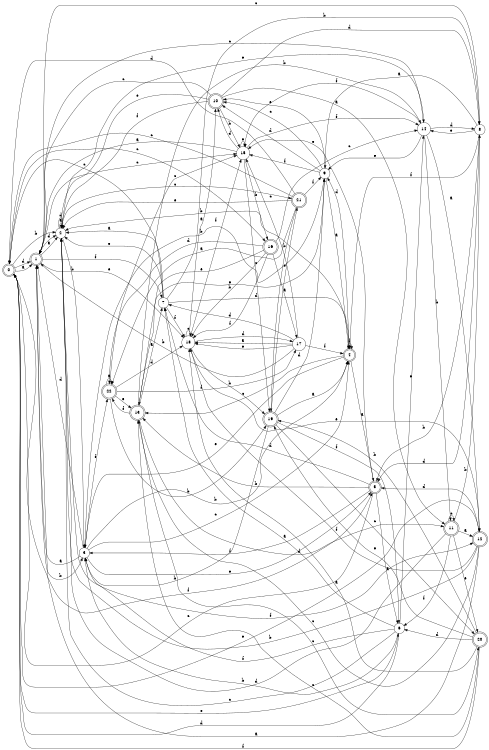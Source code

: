 digraph n19_7 {
__start0 [label="" shape="none"];

rankdir=LR;
size="8,5";

s0 [style="rounded,filled", color="black", fillcolor="white" shape="doublecircle", label="0"];
s1 [style="rounded,filled", color="black", fillcolor="white" shape="doublecircle", label="1"];
s2 [style="filled", color="black", fillcolor="white" shape="circle", label="2"];
s3 [style="filled", color="black", fillcolor="white" shape="circle", label="3"];
s4 [style="rounded,filled", color="black", fillcolor="white" shape="doublecircle", label="4"];
s5 [style="rounded,filled", color="black", fillcolor="white" shape="doublecircle", label="5"];
s6 [style="filled", color="black", fillcolor="white" shape="circle", label="6"];
s7 [style="filled", color="black", fillcolor="white" shape="circle", label="7"];
s8 [style="filled", color="black", fillcolor="white" shape="circle", label="8"];
s9 [style="filled", color="black", fillcolor="white" shape="circle", label="9"];
s10 [style="rounded,filled", color="black", fillcolor="white" shape="doublecircle", label="10"];
s11 [style="rounded,filled", color="black", fillcolor="white" shape="doublecircle", label="11"];
s12 [style="rounded,filled", color="black", fillcolor="white" shape="doublecircle", label="12"];
s13 [style="rounded,filled", color="black", fillcolor="white" shape="doublecircle", label="13"];
s14 [style="filled", color="black", fillcolor="white" shape="circle", label="14"];
s15 [style="filled", color="black", fillcolor="white" shape="circle", label="15"];
s16 [style="rounded,filled", color="black", fillcolor="white" shape="doublecircle", label="16"];
s17 [style="filled", color="black", fillcolor="white" shape="circle", label="17"];
s18 [style="filled", color="black", fillcolor="white" shape="circle", label="18"];
s19 [style="rounded,filled", color="black", fillcolor="white" shape="doublecircle", label="19"];
s20 [style="rounded,filled", color="black", fillcolor="white" shape="doublecircle", label="20"];
s21 [style="rounded,filled", color="black", fillcolor="white" shape="doublecircle", label="21"];
s22 [style="rounded,filled", color="black", fillcolor="white" shape="doublecircle", label="22"];
s0 -> s1 [label="a"];
s0 -> s2 [label="b"];
s0 -> s16 [label="c"];
s0 -> s1 [label="d"];
s0 -> s6 [label="e"];
s0 -> s5 [label="f"];
s1 -> s2 [label="a"];
s1 -> s3 [label="b"];
s1 -> s15 [label="c"];
s1 -> s2 [label="d"];
s1 -> s18 [label="e"];
s1 -> s7 [label="f"];
s2 -> s2 [label="a"];
s2 -> s3 [label="b"];
s2 -> s21 [label="c"];
s2 -> s2 [label="d"];
s2 -> s14 [label="e"];
s2 -> s12 [label="f"];
s3 -> s1 [label="a"];
s3 -> s4 [label="b"];
s3 -> s4 [label="c"];
s3 -> s1 [label="d"];
s3 -> s5 [label="e"];
s3 -> s22 [label="f"];
s4 -> s5 [label="a"];
s4 -> s2 [label="b"];
s4 -> s13 [label="c"];
s4 -> s9 [label="d"];
s4 -> s3 [label="e"];
s4 -> s4 [label="f"];
s5 -> s6 [label="a"];
s5 -> s13 [label="b"];
s5 -> s0 [label="c"];
s5 -> s7 [label="d"];
s5 -> s15 [label="e"];
s5 -> s3 [label="f"];
s6 -> s7 [label="a"];
s6 -> s3 [label="b"];
s6 -> s2 [label="c"];
s6 -> s0 [label="d"];
s6 -> s14 [label="e"];
s6 -> s3 [label="f"];
s7 -> s2 [label="a"];
s7 -> s8 [label="b"];
s7 -> s0 [label="c"];
s7 -> s4 [label="d"];
s7 -> s2 [label="e"];
s7 -> s18 [label="f"];
s8 -> s9 [label="a"];
s8 -> s5 [label="b"];
s8 -> s1 [label="c"];
s8 -> s5 [label="d"];
s8 -> s14 [label="e"];
s8 -> s4 [label="f"];
s9 -> s4 [label="a"];
s9 -> s3 [label="b"];
s9 -> s10 [label="c"];
s9 -> s10 [label="d"];
s9 -> s10 [label="e"];
s9 -> s15 [label="f"];
s10 -> s11 [label="a"];
s10 -> s15 [label="b"];
s10 -> s1 [label="c"];
s10 -> s8 [label="d"];
s10 -> s2 [label="e"];
s10 -> s2 [label="f"];
s11 -> s12 [label="a"];
s11 -> s8 [label="b"];
s11 -> s11 [label="c"];
s11 -> s2 [label="d"];
s11 -> s20 [label="e"];
s11 -> s6 [label="f"];
s12 -> s1 [label="a"];
s12 -> s2 [label="b"];
s12 -> s13 [label="c"];
s12 -> s5 [label="d"];
s12 -> s0 [label="e"];
s12 -> s18 [label="f"];
s13 -> s7 [label="a"];
s13 -> s14 [label="b"];
s13 -> s20 [label="c"];
s13 -> s11 [label="d"];
s13 -> s9 [label="e"];
s13 -> s22 [label="f"];
s14 -> s12 [label="a"];
s14 -> s11 [label="b"];
s14 -> s1 [label="c"];
s14 -> s8 [label="d"];
s14 -> s9 [label="e"];
s14 -> s15 [label="f"];
s15 -> s1 [label="a"];
s15 -> s16 [label="b"];
s15 -> s19 [label="c"];
s15 -> s10 [label="d"];
s15 -> s15 [label="e"];
s15 -> s14 [label="f"];
s16 -> s17 [label="a"];
s16 -> s18 [label="b"];
s16 -> s14 [label="c"];
s16 -> s22 [label="d"];
s16 -> s13 [label="e"];
s16 -> s18 [label="f"];
s17 -> s18 [label="a"];
s17 -> s1 [label="b"];
s17 -> s15 [label="c"];
s17 -> s7 [label="d"];
s17 -> s18 [label="e"];
s17 -> s4 [label="f"];
s18 -> s10 [label="a"];
s18 -> s19 [label="b"];
s18 -> s18 [label="c"];
s18 -> s17 [label="d"];
s18 -> s12 [label="e"];
s18 -> s15 [label="f"];
s19 -> s4 [label="a"];
s19 -> s3 [label="b"];
s19 -> s20 [label="c"];
s19 -> s9 [label="d"];
s19 -> s21 [label="e"];
s19 -> s6 [label="f"];
s20 -> s18 [label="a"];
s20 -> s19 [label="b"];
s20 -> s13 [label="c"];
s20 -> s6 [label="d"];
s20 -> s19 [label="e"];
s20 -> s0 [label="f"];
s21 -> s22 [label="a"];
s21 -> s19 [label="b"];
s21 -> s0 [label="c"];
s21 -> s0 [label="d"];
s21 -> s2 [label="e"];
s21 -> s9 [label="f"];
s22 -> s22 [label="a"];
s22 -> s19 [label="b"];
s22 -> s15 [label="c"];
s22 -> s18 [label="d"];
s22 -> s13 [label="e"];
s22 -> s17 [label="f"];

}